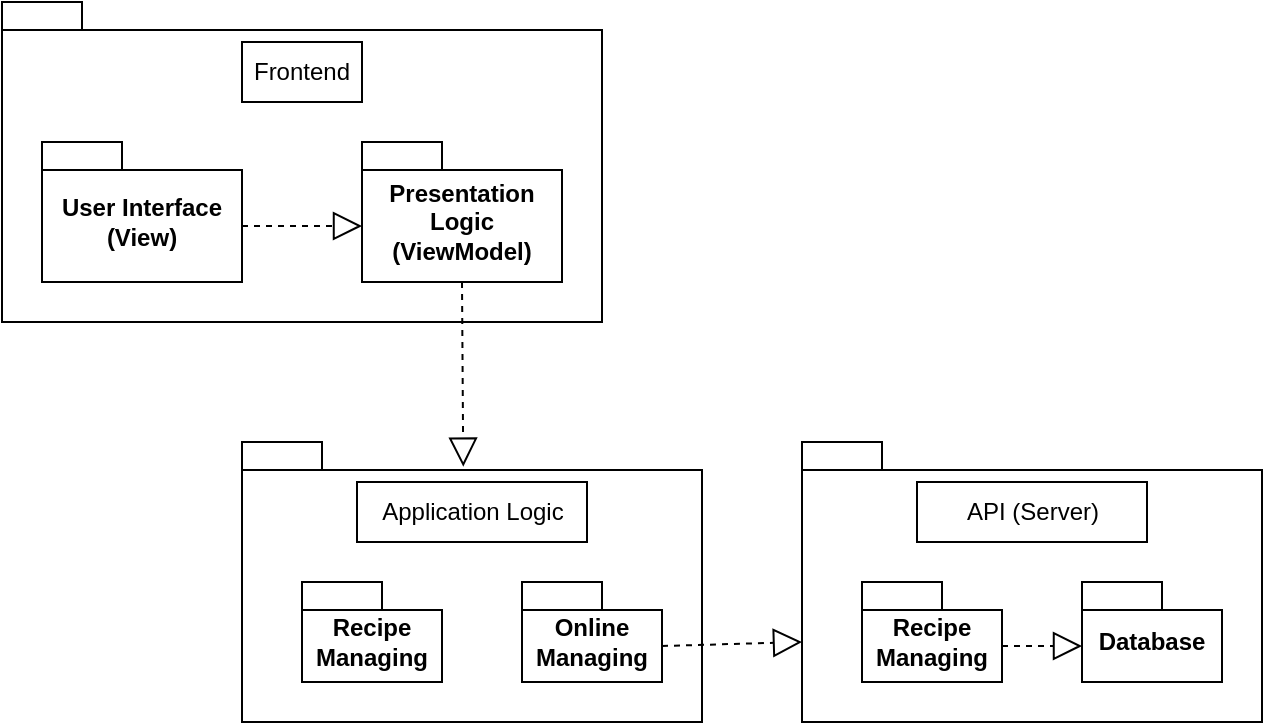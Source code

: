 <mxfile version="25.0.1">
  <diagram name="Page-1" id="b5b7bab2-c9e2-2cf4-8b2a-24fd1a2a6d21">
    <mxGraphModel dx="656" dy="445" grid="1" gridSize="10" guides="1" tooltips="1" connect="1" arrows="1" fold="1" page="1" pageScale="1" pageWidth="827" pageHeight="1169" background="none" math="0" shadow="0">
      <root>
        <mxCell id="0" />
        <mxCell id="1" parent="0" />
        <mxCell id="L8X2PBttCMdT1LUrw7yS-1" value="" style="shape=folder;fontStyle=1;spacingTop=10;tabWidth=40;tabHeight=14;tabPosition=left;html=1;whiteSpace=wrap;strokeColor=default;" vertex="1" parent="1">
          <mxGeometry x="360" y="180" width="300" height="160" as="geometry" />
        </mxCell>
        <mxCell id="L8X2PBttCMdT1LUrw7yS-2" value="Frontend" style="text;html=1;align=center;verticalAlign=middle;whiteSpace=wrap;rounded=0;strokeColor=default;" vertex="1" parent="1">
          <mxGeometry x="480" y="200" width="60" height="30" as="geometry" />
        </mxCell>
        <mxCell id="L8X2PBttCMdT1LUrw7yS-3" value="User Interface (View)" style="shape=folder;fontStyle=1;spacingTop=10;tabWidth=40;tabHeight=14;tabPosition=left;html=1;whiteSpace=wrap;strokeColor=default;" vertex="1" parent="1">
          <mxGeometry x="380" y="250" width="100" height="70" as="geometry" />
        </mxCell>
        <mxCell id="L8X2PBttCMdT1LUrw7yS-4" value="Presentation Logic (ViewModel)" style="shape=folder;fontStyle=1;spacingTop=10;tabWidth=40;tabHeight=14;tabPosition=left;html=1;whiteSpace=wrap;strokeColor=default;" vertex="1" parent="1">
          <mxGeometry x="540" y="250" width="100" height="70" as="geometry" />
        </mxCell>
        <mxCell id="L8X2PBttCMdT1LUrw7yS-5" value="" style="shape=folder;fontStyle=1;spacingTop=10;tabWidth=40;tabHeight=14;tabPosition=left;html=1;whiteSpace=wrap;strokeColor=default;" vertex="1" parent="1">
          <mxGeometry x="480" y="400" width="230" height="140" as="geometry" />
        </mxCell>
        <mxCell id="L8X2PBttCMdT1LUrw7yS-6" value="Application Logic" style="text;html=1;align=center;verticalAlign=middle;whiteSpace=wrap;rounded=0;strokeColor=default;" vertex="1" parent="1">
          <mxGeometry x="537.5" y="420" width="115" height="30" as="geometry" />
        </mxCell>
        <mxCell id="L8X2PBttCMdT1LUrw7yS-7" value="Recipe Managing" style="shape=folder;fontStyle=1;spacingTop=10;tabWidth=40;tabHeight=14;tabPosition=left;html=1;whiteSpace=wrap;strokeColor=default;" vertex="1" parent="1">
          <mxGeometry x="510" y="470" width="70" height="50" as="geometry" />
        </mxCell>
        <mxCell id="L8X2PBttCMdT1LUrw7yS-8" value="Online Managing" style="shape=folder;fontStyle=1;spacingTop=10;tabWidth=40;tabHeight=14;tabPosition=left;html=1;whiteSpace=wrap;strokeColor=default;" vertex="1" parent="1">
          <mxGeometry x="620" y="470" width="70" height="50" as="geometry" />
        </mxCell>
        <mxCell id="L8X2PBttCMdT1LUrw7yS-10" value="" style="endArrow=block;dashed=1;endFill=0;endSize=12;html=1;rounded=0;exitX=0.5;exitY=1;exitDx=0;exitDy=0;exitPerimeter=0;entryX=0.481;entryY=0.088;entryDx=0;entryDy=0;entryPerimeter=0;strokeColor=default;" edge="1" parent="1" source="L8X2PBttCMdT1LUrw7yS-4" target="L8X2PBttCMdT1LUrw7yS-5">
          <mxGeometry width="160" relative="1" as="geometry">
            <mxPoint x="690" y="350" as="sourcePoint" />
            <mxPoint x="850" y="350" as="targetPoint" />
          </mxGeometry>
        </mxCell>
        <mxCell id="L8X2PBttCMdT1LUrw7yS-15" value="" style="shape=folder;fontStyle=1;spacingTop=10;tabWidth=40;tabHeight=14;tabPosition=left;html=1;whiteSpace=wrap;strokeColor=default;" vertex="1" parent="1">
          <mxGeometry x="760" y="400" width="230" height="140" as="geometry" />
        </mxCell>
        <mxCell id="L8X2PBttCMdT1LUrw7yS-16" value="API (Server)" style="text;html=1;align=center;verticalAlign=middle;whiteSpace=wrap;rounded=0;strokeColor=default;" vertex="1" parent="1">
          <mxGeometry x="817.5" y="420" width="115" height="30" as="geometry" />
        </mxCell>
        <mxCell id="L8X2PBttCMdT1LUrw7yS-17" value="Recipe Managing" style="shape=folder;fontStyle=1;spacingTop=10;tabWidth=40;tabHeight=14;tabPosition=left;html=1;whiteSpace=wrap;strokeColor=default;" vertex="1" parent="1">
          <mxGeometry x="790" y="470" width="70" height="50" as="geometry" />
        </mxCell>
        <mxCell id="L8X2PBttCMdT1LUrw7yS-18" value="Database" style="shape=folder;fontStyle=1;spacingTop=10;tabWidth=40;tabHeight=14;tabPosition=left;html=1;whiteSpace=wrap;strokeColor=default;" vertex="1" parent="1">
          <mxGeometry x="900" y="470" width="70" height="50" as="geometry" />
        </mxCell>
        <mxCell id="L8X2PBttCMdT1LUrw7yS-19" value="" style="endArrow=block;dashed=1;endFill=0;endSize=12;html=1;rounded=0;exitX=0;exitY=0;exitDx=70;exitDy=32;exitPerimeter=0;strokeColor=default;" edge="1" parent="1" source="L8X2PBttCMdT1LUrw7yS-8">
          <mxGeometry width="160" relative="1" as="geometry">
            <mxPoint x="720" y="470" as="sourcePoint" />
            <mxPoint x="760" y="500" as="targetPoint" />
          </mxGeometry>
        </mxCell>
        <mxCell id="L8X2PBttCMdT1LUrw7yS-21" value="" style="endArrow=block;dashed=1;endFill=0;endSize=12;html=1;rounded=0;exitX=0;exitY=0;exitDx=70;exitDy=32;exitPerimeter=0;entryX=0;entryY=0;entryDx=0;entryDy=32;entryPerimeter=0;strokeColor=default;" edge="1" parent="1" source="L8X2PBttCMdT1LUrw7yS-17" target="L8X2PBttCMdT1LUrw7yS-18">
          <mxGeometry width="160" relative="1" as="geometry">
            <mxPoint x="630" y="430" as="sourcePoint" />
            <mxPoint x="790" y="430" as="targetPoint" />
          </mxGeometry>
        </mxCell>
        <mxCell id="L8X2PBttCMdT1LUrw7yS-22" value="" style="endArrow=block;dashed=1;endFill=0;endSize=12;html=1;rounded=0;exitX=0;exitY=0;exitDx=100;exitDy=42;exitPerimeter=0;entryX=0;entryY=0;entryDx=0;entryDy=42;entryPerimeter=0;strokeColor=default;" edge="1" parent="1" source="L8X2PBttCMdT1LUrw7yS-3" target="L8X2PBttCMdT1LUrw7yS-4">
          <mxGeometry width="160" relative="1" as="geometry">
            <mxPoint x="610" y="360" as="sourcePoint" />
            <mxPoint x="770" y="360" as="targetPoint" />
          </mxGeometry>
        </mxCell>
      </root>
    </mxGraphModel>
  </diagram>
</mxfile>
